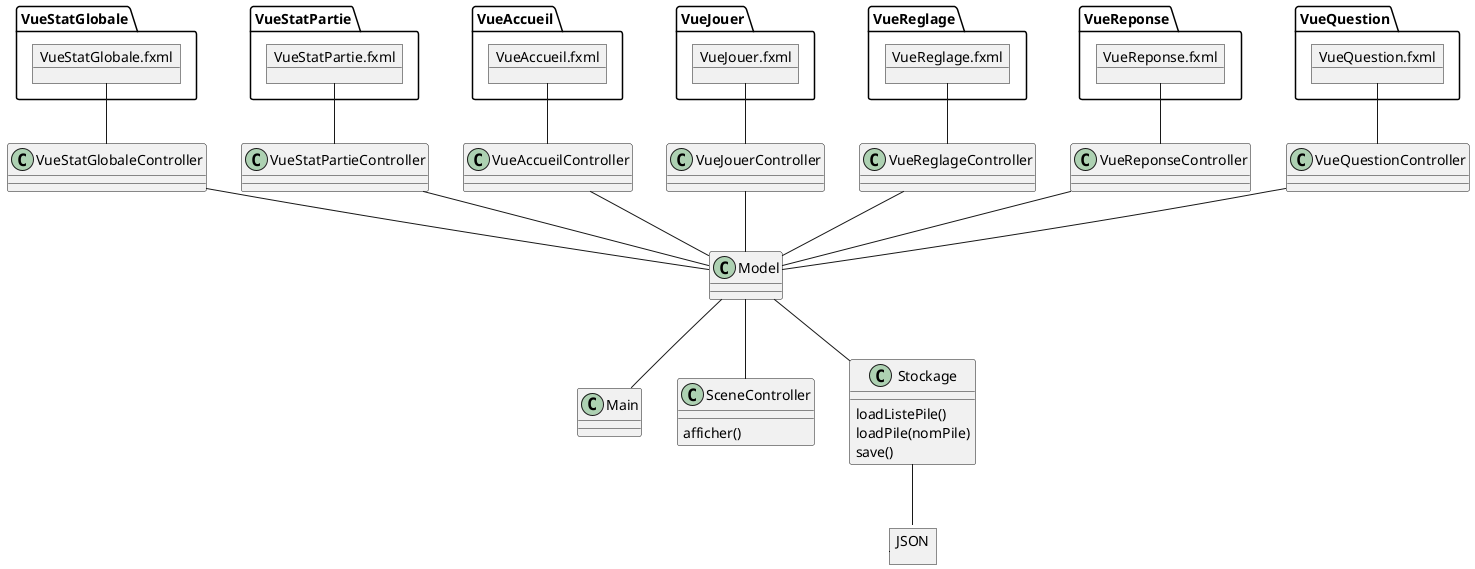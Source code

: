 @startuml


class Main {
  
}

class Model {

}

class SceneController {
afficher()
}

class Stockage {
loadListePile()
loadPile(nomPile)
save()

}

json JSON {

}

class VueStatGlobaleController {

}

object VueStatGlobale.fxml {

}

class VueStatPartieController {

}

object VueStatPartie.fxml {

}

class VueAccueilController {

}

object VueAccueil.fxml {

}

class VueJouerController {

}

object VueJouer.fxml {

}

class VueReglageController {

}

object VueReglage.fxml {

}

class VueReponseController {

}

object VueReponse.fxml {

}

class VueQuestionController {

}

object VueQuestion.fxml {

}


Main -up- Model
SceneController -up- Model
Stockage -up- Model
Stockage -- JSON

VueQuestionController -- Model
VueReponseController -- Model
VueStatGlobaleController -- Model
VueStatPartieController -- Model
VueAccueilController -- Model
VueJouerController -- Model
VueReglageController -- Model

VueQuestionController -up- VueQuestion.fxml
VueReponseController -up- VueReponse.fxml
VueStatGlobaleController -up- VueStatGlobale.fxml
VueStatPartieController -up- VueStatPartie.fxml
VueAccueilController -up- VueAccueil.fxml
VueJouerController -up- VueJouer.fxml
VueReglageController -up- VueReglage.fxml

@enduml
